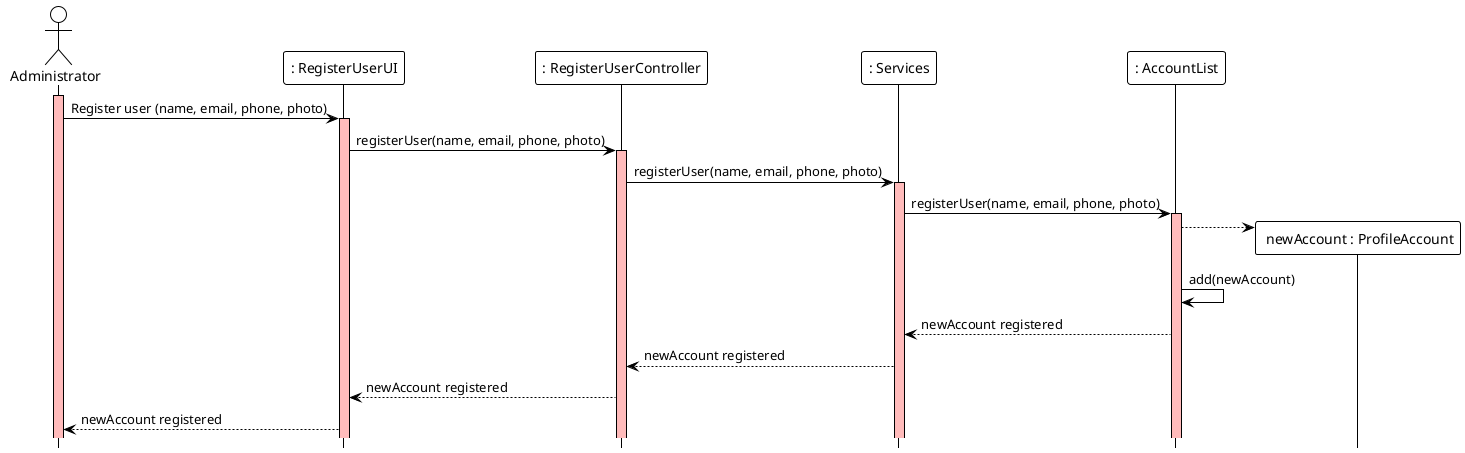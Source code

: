 @startuml
!theme plain
hide footbox
actor Administrator  as Administrator
participant ": RegisterUserUI" as UI
participant ": RegisterUserController" as Controller
participant ": Services" as Services
participant ": AccountList" as List

activate Administrator #FFBBBB
Administrator ->  UI : Register user (name, email, phone, photo)
activate UI #FFBBBB
UI -> Controller : registerUser(name, email, phone, photo)
activate Controller #FFBBBB
Controller -> Services : registerUser(name, email, phone, photo)
activate Services #FFBBBB
Services -> List : registerUser(name, email, phone, photo)
activate List #FFBBBB

List -->" newAccount : ProfileAccount" **
List -> List : add(newAccount)
List --> Services : newAccount registered
Services --> Controller : newAccount registered
Controller --> UI : newAccount registered
UI --> Administrator : newAccount registered
@enduml